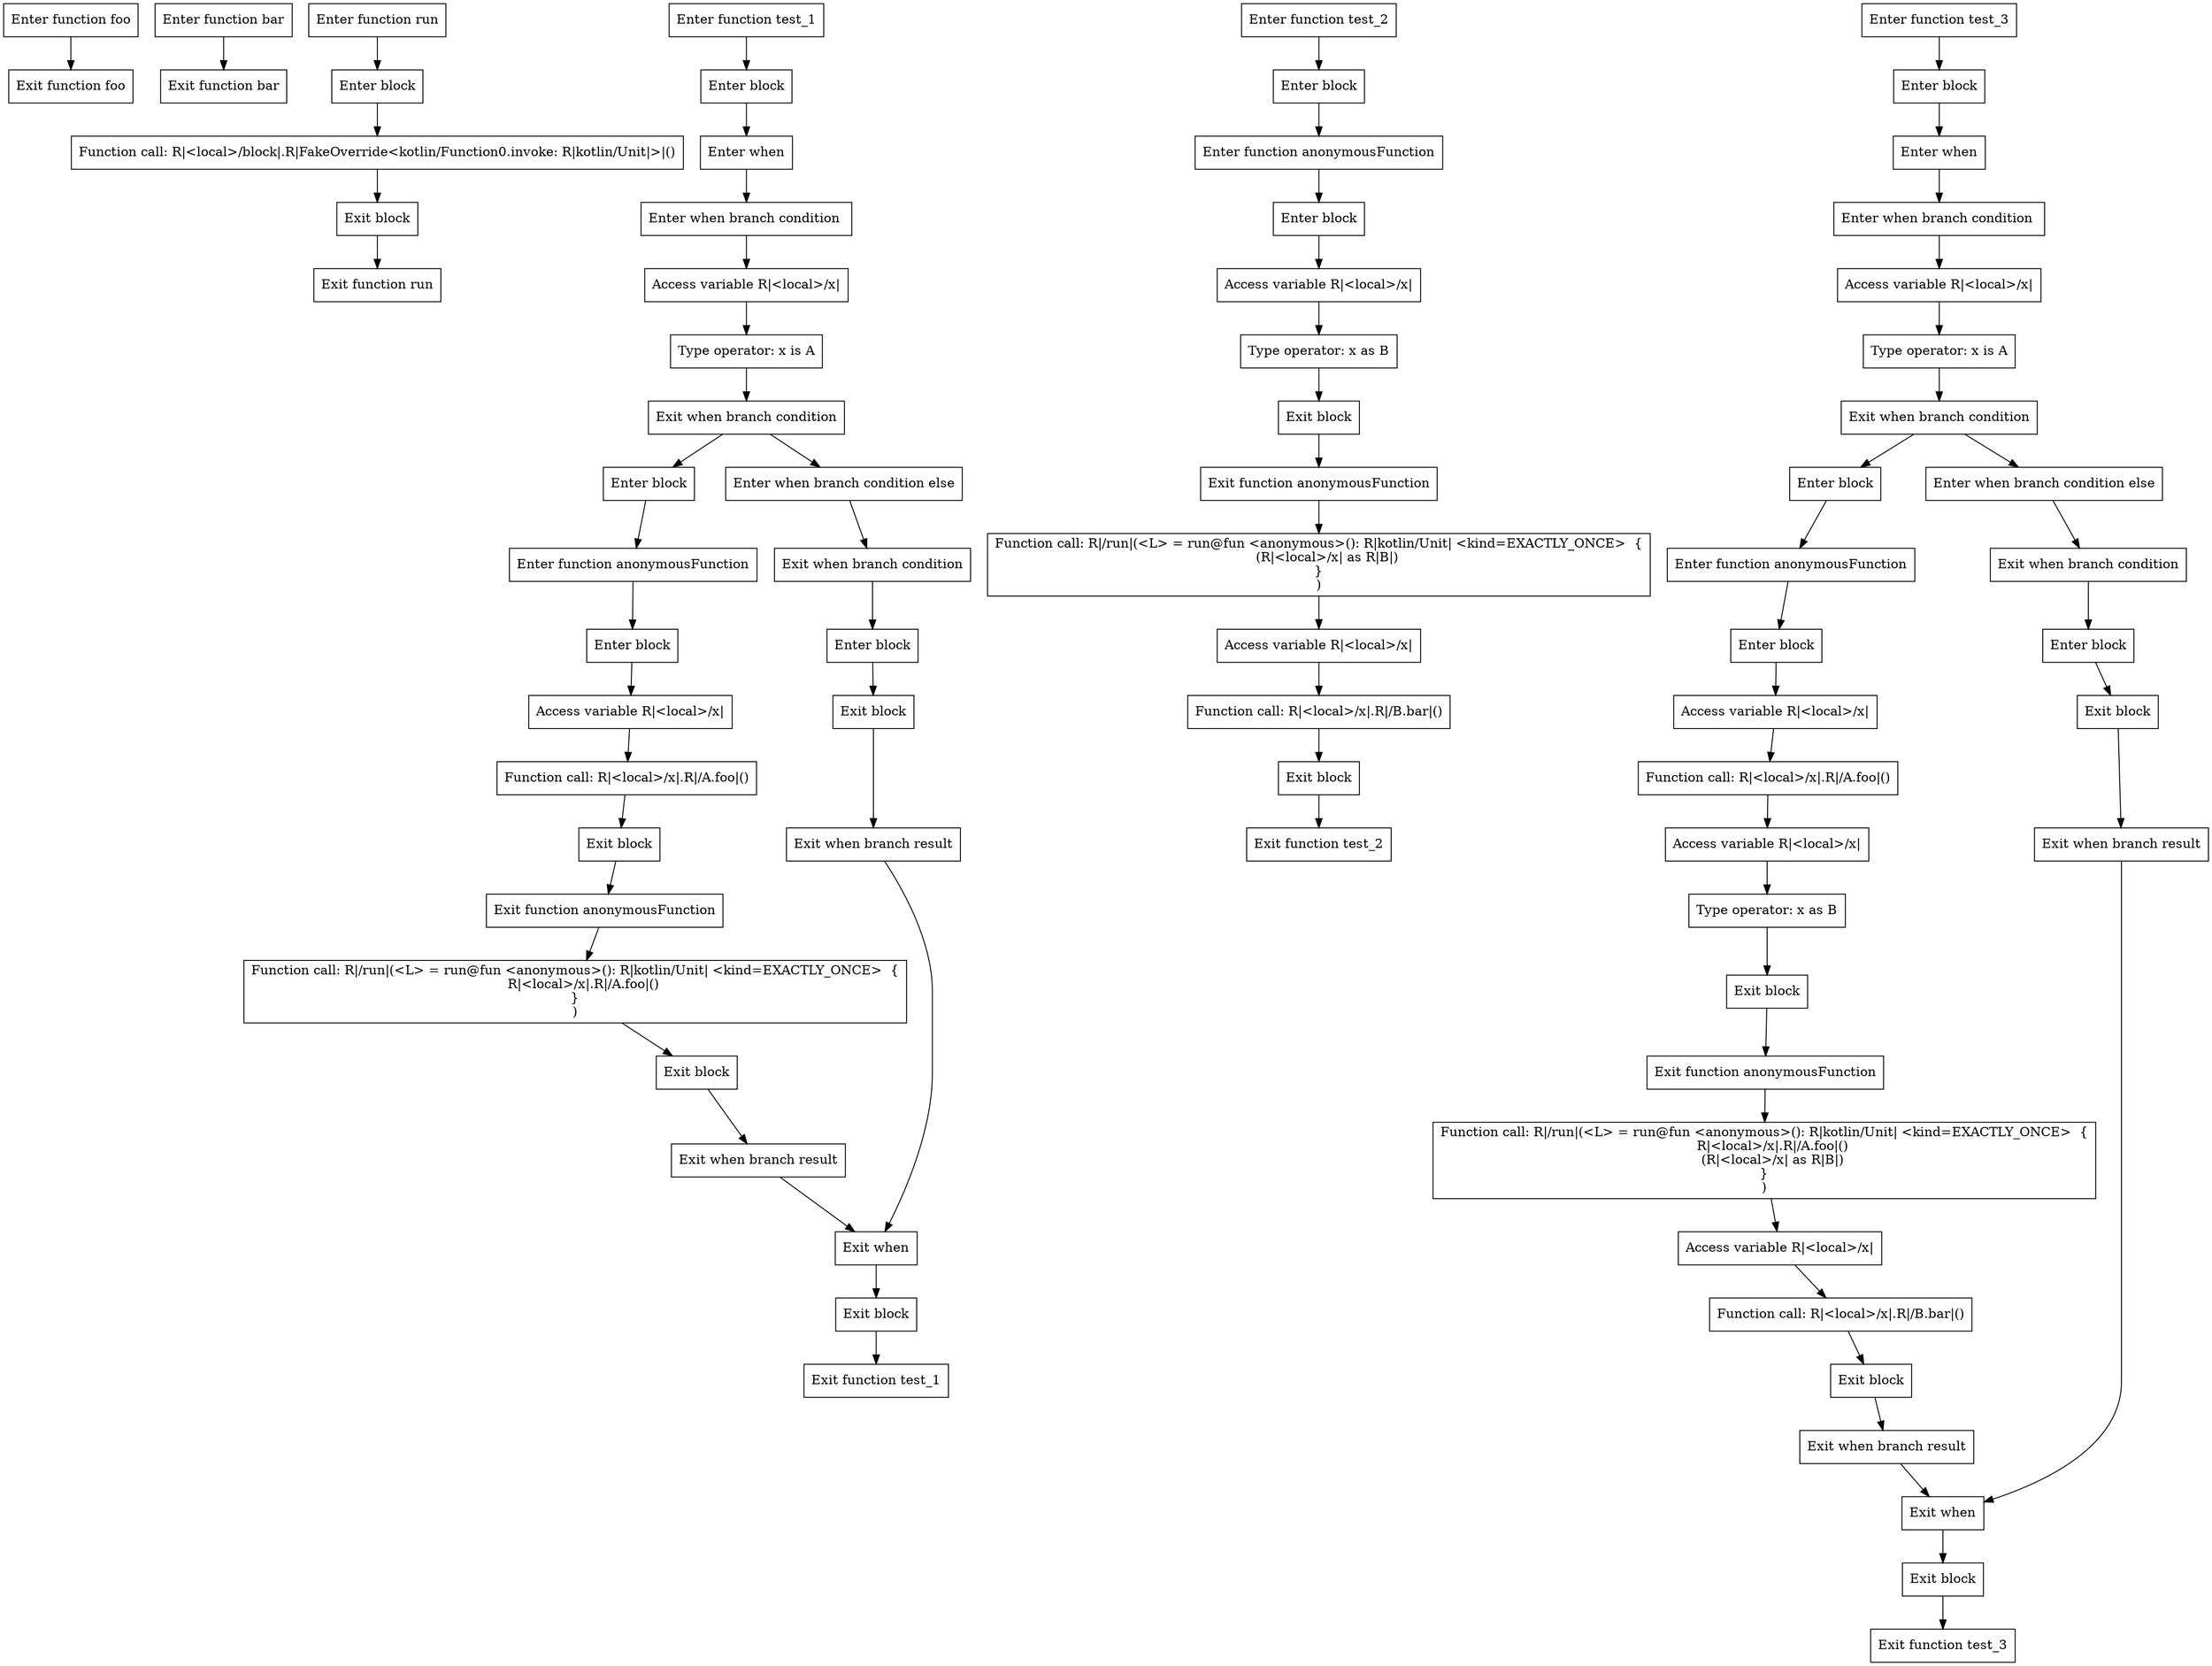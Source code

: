 digraph inPlaceLambdas_kt {
subgraph foo {
  0 [shape=box label="Enter function foo"];
  1 [shape=box label="Exit function foo"];

  0 -> {1};
}

subgraph bar {
  2 [shape=box label="Enter function bar"];
  3 [shape=box label="Exit function bar"];

  2 -> {3};
}

subgraph run {
  4 [shape=box label="Enter function run"];
  5 [shape=box label="Enter block"];
  6 [shape=box label="Function call: R|<local>/block|.R|FakeOverride<kotlin/Function0.invoke: R|kotlin/Unit|>|()"];
  7 [shape=box label="Exit block"];
  8 [shape=box label="Exit function run"];

  4 -> {5};
  5 -> {6};
  6 -> {7};
  7 -> {8};
}

subgraph test_1 {
  9 [shape=box label="Enter function test_1"];
  10 [shape=box label="Enter block"];
  11 [shape=box label="Enter when"];
  12 [shape=box label="Enter when branch condition "];
  13 [shape=box label="Access variable R|<local>/x|"];
  14 [shape=box label="Type operator: x is A"];
  15 [shape=box label="Exit when branch condition"];
  16 [shape=box label="Enter block"];
  17 [shape=box label="Enter function anonymousFunction"];
  18 [shape=box label="Enter block"];
  19 [shape=box label="Access variable R|<local>/x|"];
  20 [shape=box label="Function call: R|<local>/x|.R|/A.foo|()"];
  21 [shape=box label="Exit block"];
  22 [shape=box label="Exit function anonymousFunction"];
  23 [shape=box label="Function call: R|/run|(<L> = run@fun <anonymous>(): R|kotlin/Unit| <kind=EXACTLY_ONCE>  {
    R|<local>/x|.R|/A.foo|()
}
)"];
  24 [shape=box label="Exit block"];
  25 [shape=box label="Exit when branch result"];
  26 [shape=box label="Enter when branch condition else"];
  27 [shape=box label="Exit when branch condition"];
  28 [shape=box label="Enter block"];
  29 [shape=box label="Exit block"];
  30 [shape=box label="Exit when branch result"];
  31 [shape=box label="Exit when"];
  32 [shape=box label="Exit block"];
  33 [shape=box label="Exit function test_1"];

  9 -> {10};
  10 -> {11};
  11 -> {12};
  12 -> {13};
  13 -> {14};
  14 -> {15};
  15 -> {16 26};
  16 -> {17};
  17 -> {18};
  18 -> {19};
  19 -> {20};
  20 -> {21};
  21 -> {22};
  22 -> {23};
  23 -> {24};
  24 -> {25};
  25 -> {31};
  26 -> {27};
  27 -> {28};
  28 -> {29};
  29 -> {30};
  30 -> {31};
  31 -> {32};
  32 -> {33};
}

subgraph test_2 {
  34 [shape=box label="Enter function test_2"];
  35 [shape=box label="Enter block"];
  36 [shape=box label="Enter function anonymousFunction"];
  37 [shape=box label="Enter block"];
  38 [shape=box label="Access variable R|<local>/x|"];
  39 [shape=box label="Type operator: x as B"];
  40 [shape=box label="Exit block"];
  41 [shape=box label="Exit function anonymousFunction"];
  42 [shape=box label="Function call: R|/run|(<L> = run@fun <anonymous>(): R|kotlin/Unit| <kind=EXACTLY_ONCE>  {
    (R|<local>/x| as R|B|)
}
)"];
  43 [shape=box label="Access variable R|<local>/x|"];
  44 [shape=box label="Function call: R|<local>/x|.R|/B.bar|()"];
  45 [shape=box label="Exit block"];
  46 [shape=box label="Exit function test_2"];

  34 -> {35};
  35 -> {36};
  36 -> {37};
  37 -> {38};
  38 -> {39};
  39 -> {40};
  40 -> {41};
  41 -> {42};
  42 -> {43};
  43 -> {44};
  44 -> {45};
  45 -> {46};
}

subgraph test_3 {
  47 [shape=box label="Enter function test_3"];
  48 [shape=box label="Enter block"];
  49 [shape=box label="Enter when"];
  50 [shape=box label="Enter when branch condition "];
  51 [shape=box label="Access variable R|<local>/x|"];
  52 [shape=box label="Type operator: x is A"];
  53 [shape=box label="Exit when branch condition"];
  54 [shape=box label="Enter block"];
  55 [shape=box label="Enter function anonymousFunction"];
  56 [shape=box label="Enter block"];
  57 [shape=box label="Access variable R|<local>/x|"];
  58 [shape=box label="Function call: R|<local>/x|.R|/A.foo|()"];
  59 [shape=box label="Access variable R|<local>/x|"];
  60 [shape=box label="Type operator: x as B"];
  61 [shape=box label="Exit block"];
  62 [shape=box label="Exit function anonymousFunction"];
  63 [shape=box label="Function call: R|/run|(<L> = run@fun <anonymous>(): R|kotlin/Unit| <kind=EXACTLY_ONCE>  {
    R|<local>/x|.R|/A.foo|()
    (R|<local>/x| as R|B|)
}
)"];
  64 [shape=box label="Access variable R|<local>/x|"];
  65 [shape=box label="Function call: R|<local>/x|.R|/B.bar|()"];
  66 [shape=box label="Exit block"];
  67 [shape=box label="Exit when branch result"];
  68 [shape=box label="Enter when branch condition else"];
  69 [shape=box label="Exit when branch condition"];
  70 [shape=box label="Enter block"];
  71 [shape=box label="Exit block"];
  72 [shape=box label="Exit when branch result"];
  73 [shape=box label="Exit when"];
  74 [shape=box label="Exit block"];
  75 [shape=box label="Exit function test_3"];

  47 -> {48};
  48 -> {49};
  49 -> {50};
  50 -> {51};
  51 -> {52};
  52 -> {53};
  53 -> {54 68};
  54 -> {55};
  55 -> {56};
  56 -> {57};
  57 -> {58};
  58 -> {59};
  59 -> {60};
  60 -> {61};
  61 -> {62};
  62 -> {63};
  63 -> {64};
  64 -> {65};
  65 -> {66};
  66 -> {67};
  67 -> {73};
  68 -> {69};
  69 -> {70};
  70 -> {71};
  71 -> {72};
  72 -> {73};
  73 -> {74};
  74 -> {75};
}

}
